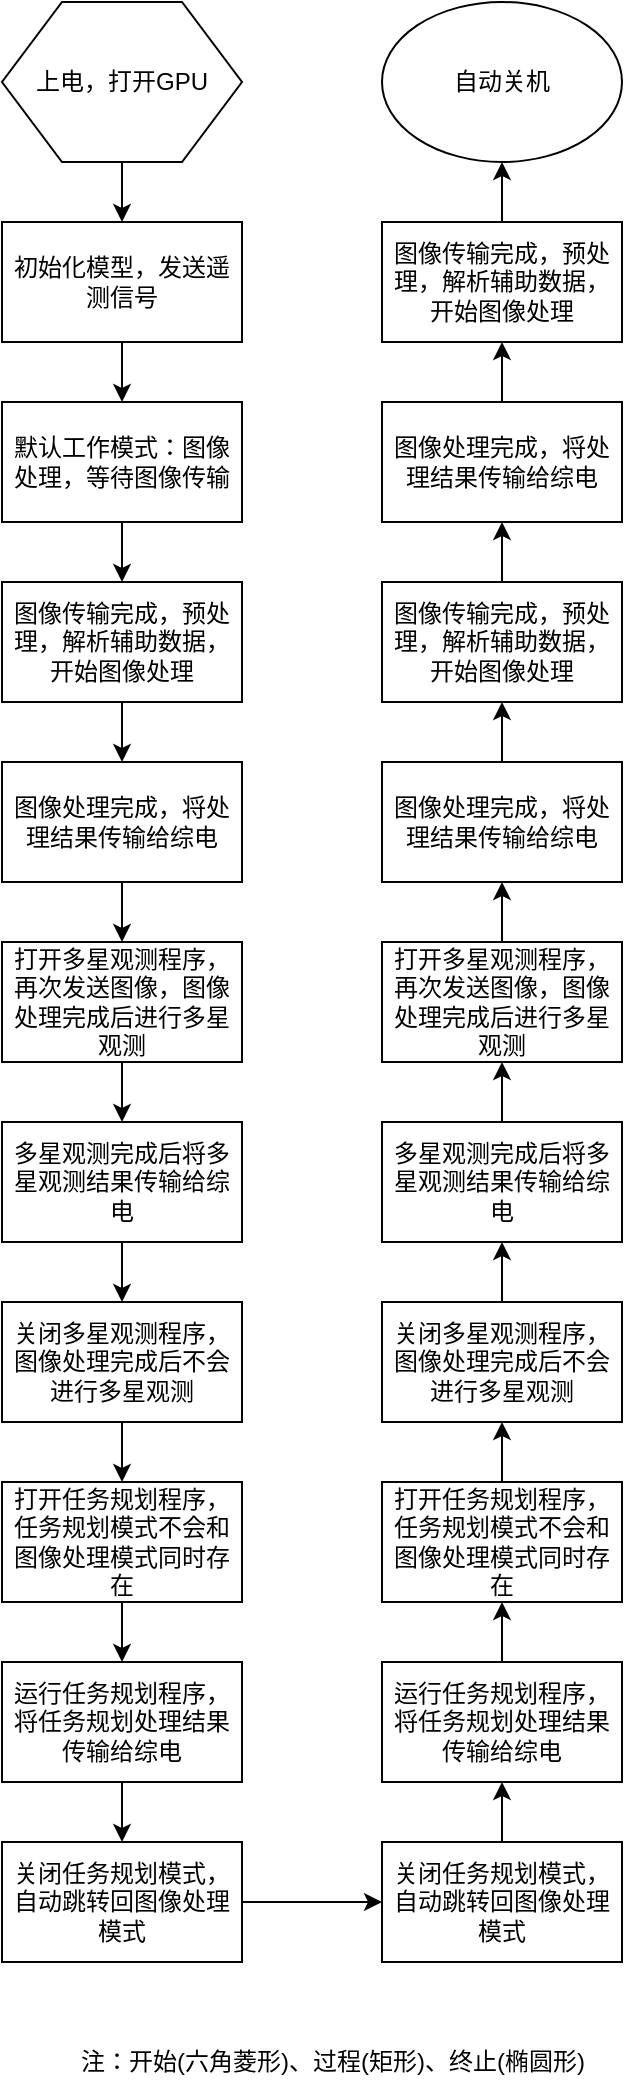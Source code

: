 <mxfile version="13.7.9" type="github">
  <diagram id="C5RBs43oDa-KdzZeNtuy" name="Page-1">
    <mxGraphModel dx="981" dy="509" grid="1" gridSize="10" guides="1" tooltips="1" connect="1" arrows="1" fold="1" page="1" pageScale="1" pageWidth="827" pageHeight="1169" math="0" shadow="0">
      <root>
        <mxCell id="WIyWlLk6GJQsqaUBKTNV-0" />
        <mxCell id="WIyWlLk6GJQsqaUBKTNV-1" parent="WIyWlLk6GJQsqaUBKTNV-0" />
        <mxCell id="X43wygpL5dwBFsIKlkYf-60" value="注：开始(六角菱形)、过程(矩形)、终止(椭圆形)" style="text;html=1;align=center;verticalAlign=middle;resizable=0;points=[];autosize=1;" parent="WIyWlLk6GJQsqaUBKTNV-1" vertex="1">
          <mxGeometry x="350" y="1020" width="270" height="20" as="geometry" />
        </mxCell>
        <mxCell id="8oBinveNJYtPGVikXjge-47" value="" style="edgeStyle=orthogonalEdgeStyle;rounded=0;orthogonalLoop=1;jettySize=auto;html=1;" edge="1" parent="WIyWlLk6GJQsqaUBKTNV-1" source="X43wygpL5dwBFsIKlkYf-63" target="X43wygpL5dwBFsIKlkYf-66">
          <mxGeometry relative="1" as="geometry" />
        </mxCell>
        <mxCell id="X43wygpL5dwBFsIKlkYf-63" value="上电，打开GPU" style="shape=hexagon;perimeter=hexagonPerimeter2;whiteSpace=wrap;html=1;shadow=0;strokeWidth=1;" parent="WIyWlLk6GJQsqaUBKTNV-1" vertex="1">
          <mxGeometry x="320" width="120" height="80" as="geometry" />
        </mxCell>
        <mxCell id="8oBinveNJYtPGVikXjge-53" value="" style="edgeStyle=orthogonalEdgeStyle;rounded=0;orthogonalLoop=1;jettySize=auto;html=1;" edge="1" parent="WIyWlLk6GJQsqaUBKTNV-1" source="X43wygpL5dwBFsIKlkYf-66" target="8oBinveNJYtPGVikXjge-1">
          <mxGeometry relative="1" as="geometry" />
        </mxCell>
        <mxCell id="X43wygpL5dwBFsIKlkYf-66" value="初始化模型，发送遥测信号" style="rounded=0;whiteSpace=wrap;html=1;shadow=0;strokeWidth=1;" parent="WIyWlLk6GJQsqaUBKTNV-1" vertex="1">
          <mxGeometry x="320" y="110" width="120" height="60" as="geometry" />
        </mxCell>
        <mxCell id="8oBinveNJYtPGVikXjge-55" value="" style="edgeStyle=orthogonalEdgeStyle;rounded=0;orthogonalLoop=1;jettySize=auto;html=1;" edge="1" parent="WIyWlLk6GJQsqaUBKTNV-1" source="X43wygpL5dwBFsIKlkYf-80" target="X43wygpL5dwBFsIKlkYf-103">
          <mxGeometry relative="1" as="geometry" />
        </mxCell>
        <mxCell id="X43wygpL5dwBFsIKlkYf-80" value="图像传输完成，预处理，解析辅助数据，开始图像处理" style="rounded=0;whiteSpace=wrap;html=1;shadow=0;strokeWidth=1;" parent="WIyWlLk6GJQsqaUBKTNV-1" vertex="1">
          <mxGeometry x="320" y="290" width="120" height="60" as="geometry" />
        </mxCell>
        <mxCell id="8oBinveNJYtPGVikXjge-58" value="" style="edgeStyle=orthogonalEdgeStyle;rounded=0;orthogonalLoop=1;jettySize=auto;html=1;" edge="1" parent="WIyWlLk6GJQsqaUBKTNV-1" source="X43wygpL5dwBFsIKlkYf-90" target="X43wygpL5dwBFsIKlkYf-115">
          <mxGeometry relative="1" as="geometry" />
        </mxCell>
        <mxCell id="X43wygpL5dwBFsIKlkYf-90" value="打开多星观测程序，再次发送图像，图像处理完成后进行多星观测" style="rounded=0;whiteSpace=wrap;html=1;shadow=0;strokeWidth=1;" parent="WIyWlLk6GJQsqaUBKTNV-1" vertex="1">
          <mxGeometry x="320" y="470" width="120" height="60" as="geometry" />
        </mxCell>
        <mxCell id="8oBinveNJYtPGVikXjge-56" value="" style="edgeStyle=orthogonalEdgeStyle;rounded=0;orthogonalLoop=1;jettySize=auto;html=1;" edge="1" parent="WIyWlLk6GJQsqaUBKTNV-1" source="X43wygpL5dwBFsIKlkYf-103" target="X43wygpL5dwBFsIKlkYf-90">
          <mxGeometry relative="1" as="geometry" />
        </mxCell>
        <mxCell id="X43wygpL5dwBFsIKlkYf-103" value="图像处理完成，将处理结果传输给综电" style="rounded=0;whiteSpace=wrap;html=1;shadow=0;strokeWidth=1;" parent="WIyWlLk6GJQsqaUBKTNV-1" vertex="1">
          <mxGeometry x="320" y="380" width="120" height="60" as="geometry" />
        </mxCell>
        <mxCell id="8oBinveNJYtPGVikXjge-59" value="" style="edgeStyle=orthogonalEdgeStyle;rounded=0;orthogonalLoop=1;jettySize=auto;html=1;" edge="1" parent="WIyWlLk6GJQsqaUBKTNV-1" source="X43wygpL5dwBFsIKlkYf-115" target="X43wygpL5dwBFsIKlkYf-116">
          <mxGeometry relative="1" as="geometry" />
        </mxCell>
        <mxCell id="X43wygpL5dwBFsIKlkYf-115" value="多星观测完成后将多星观测结果传输给综电" style="rounded=0;whiteSpace=wrap;html=1;shadow=0;strokeWidth=1;" parent="WIyWlLk6GJQsqaUBKTNV-1" vertex="1">
          <mxGeometry x="320" y="560" width="120" height="60" as="geometry" />
        </mxCell>
        <mxCell id="8oBinveNJYtPGVikXjge-60" value="" style="edgeStyle=orthogonalEdgeStyle;rounded=0;orthogonalLoop=1;jettySize=auto;html=1;" edge="1" parent="WIyWlLk6GJQsqaUBKTNV-1" source="X43wygpL5dwBFsIKlkYf-116" target="X43wygpL5dwBFsIKlkYf-135">
          <mxGeometry relative="1" as="geometry" />
        </mxCell>
        <mxCell id="X43wygpL5dwBFsIKlkYf-116" value="关闭多星观测程序，图像处理完成后不会进行多星观测" style="rounded=0;whiteSpace=wrap;html=1;shadow=0;strokeWidth=1;" parent="WIyWlLk6GJQsqaUBKTNV-1" vertex="1">
          <mxGeometry x="320" y="650" width="120" height="60" as="geometry" />
        </mxCell>
        <mxCell id="X43wygpL5dwBFsIKlkYf-133" value="自动关机" style="ellipse;whiteSpace=wrap;html=1;shadow=0;strokeWidth=1;" parent="WIyWlLk6GJQsqaUBKTNV-1" vertex="1">
          <mxGeometry x="510" width="120" height="80" as="geometry" />
        </mxCell>
        <mxCell id="8oBinveNJYtPGVikXjge-61" value="" style="edgeStyle=orthogonalEdgeStyle;rounded=0;orthogonalLoop=1;jettySize=auto;html=1;" edge="1" parent="WIyWlLk6GJQsqaUBKTNV-1" source="X43wygpL5dwBFsIKlkYf-135" target="8oBinveNJYtPGVikXjge-7">
          <mxGeometry relative="1" as="geometry" />
        </mxCell>
        <mxCell id="X43wygpL5dwBFsIKlkYf-135" value="打开任务规划程序，任务规划模式不会和图像处理模式同时存在" style="rounded=0;whiteSpace=wrap;html=1;shadow=0;strokeWidth=1;" parent="WIyWlLk6GJQsqaUBKTNV-1" vertex="1">
          <mxGeometry x="320" y="740" width="120" height="60" as="geometry" />
        </mxCell>
        <mxCell id="8oBinveNJYtPGVikXjge-54" value="" style="edgeStyle=orthogonalEdgeStyle;rounded=0;orthogonalLoop=1;jettySize=auto;html=1;" edge="1" parent="WIyWlLk6GJQsqaUBKTNV-1" source="8oBinveNJYtPGVikXjge-1" target="X43wygpL5dwBFsIKlkYf-80">
          <mxGeometry relative="1" as="geometry" />
        </mxCell>
        <mxCell id="8oBinveNJYtPGVikXjge-1" value="默认工作模式：图像处理，等待图像传输" style="rounded=0;whiteSpace=wrap;html=1;shadow=0;strokeWidth=1;" vertex="1" parent="WIyWlLk6GJQsqaUBKTNV-1">
          <mxGeometry x="320" y="200" width="120" height="60" as="geometry" />
        </mxCell>
        <mxCell id="8oBinveNJYtPGVikXjge-63" value="" style="edgeStyle=orthogonalEdgeStyle;rounded=0;orthogonalLoop=1;jettySize=auto;html=1;" edge="1" parent="WIyWlLk6GJQsqaUBKTNV-1" source="8oBinveNJYtPGVikXjge-7" target="8oBinveNJYtPGVikXjge-9">
          <mxGeometry relative="1" as="geometry" />
        </mxCell>
        <mxCell id="8oBinveNJYtPGVikXjge-7" value="运行任务规划程序，将任务规划处理结果传输给综电" style="rounded=0;whiteSpace=wrap;html=1;shadow=0;strokeWidth=1;" vertex="1" parent="WIyWlLk6GJQsqaUBKTNV-1">
          <mxGeometry x="320" y="830" width="120" height="60" as="geometry" />
        </mxCell>
        <mxCell id="8oBinveNJYtPGVikXjge-35" value="" style="edgeStyle=orthogonalEdgeStyle;rounded=0;orthogonalLoop=1;jettySize=auto;html=1;" edge="1" parent="WIyWlLk6GJQsqaUBKTNV-1" source="8oBinveNJYtPGVikXjge-9" target="8oBinveNJYtPGVikXjge-25">
          <mxGeometry relative="1" as="geometry" />
        </mxCell>
        <mxCell id="8oBinveNJYtPGVikXjge-9" value="关闭任务规划模式，自动跳转回图像处理模式" style="rounded=0;whiteSpace=wrap;html=1;shadow=0;strokeWidth=1;" vertex="1" parent="WIyWlLk6GJQsqaUBKTNV-1">
          <mxGeometry x="320" y="920" width="120" height="60" as="geometry" />
        </mxCell>
        <mxCell id="8oBinveNJYtPGVikXjge-44" value="" style="edgeStyle=orthogonalEdgeStyle;rounded=0;orthogonalLoop=1;jettySize=auto;html=1;" edge="1" parent="WIyWlLk6GJQsqaUBKTNV-1" source="8oBinveNJYtPGVikXjge-12" target="8oBinveNJYtPGVikXjge-28">
          <mxGeometry relative="1" as="geometry" />
        </mxCell>
        <mxCell id="8oBinveNJYtPGVikXjge-12" value="图像传输完成，预处理，解析辅助数据，开始图像处理" style="rounded=0;whiteSpace=wrap;html=1;shadow=0;strokeWidth=1;" vertex="1" parent="WIyWlLk6GJQsqaUBKTNV-1">
          <mxGeometry x="510" y="290" width="120" height="60" as="geometry" />
        </mxCell>
        <mxCell id="8oBinveNJYtPGVikXjge-42" value="" style="edgeStyle=orthogonalEdgeStyle;rounded=0;orthogonalLoop=1;jettySize=auto;html=1;" edge="1" parent="WIyWlLk6GJQsqaUBKTNV-1" source="8oBinveNJYtPGVikXjge-15" target="8oBinveNJYtPGVikXjge-16">
          <mxGeometry relative="1" as="geometry" />
        </mxCell>
        <mxCell id="8oBinveNJYtPGVikXjge-15" value="打开多星观测程序，再次发送图像，图像处理完成后进行多星观测" style="rounded=0;whiteSpace=wrap;html=1;shadow=0;strokeWidth=1;" vertex="1" parent="WIyWlLk6GJQsqaUBKTNV-1">
          <mxGeometry x="510" y="470" width="120" height="60" as="geometry" />
        </mxCell>
        <mxCell id="8oBinveNJYtPGVikXjge-43" value="" style="edgeStyle=orthogonalEdgeStyle;rounded=0;orthogonalLoop=1;jettySize=auto;html=1;" edge="1" parent="WIyWlLk6GJQsqaUBKTNV-1" source="8oBinveNJYtPGVikXjge-16" target="8oBinveNJYtPGVikXjge-12">
          <mxGeometry relative="1" as="geometry" />
        </mxCell>
        <mxCell id="8oBinveNJYtPGVikXjge-16" value="图像处理完成，将处理结果传输给综电" style="rounded=0;whiteSpace=wrap;html=1;shadow=0;strokeWidth=1;" vertex="1" parent="WIyWlLk6GJQsqaUBKTNV-1">
          <mxGeometry x="510" y="380" width="120" height="60" as="geometry" />
        </mxCell>
        <mxCell id="8oBinveNJYtPGVikXjge-40" value="" style="edgeStyle=orthogonalEdgeStyle;rounded=0;orthogonalLoop=1;jettySize=auto;html=1;" edge="1" parent="WIyWlLk6GJQsqaUBKTNV-1" source="8oBinveNJYtPGVikXjge-18" target="8oBinveNJYtPGVikXjge-15">
          <mxGeometry relative="1" as="geometry" />
        </mxCell>
        <mxCell id="8oBinveNJYtPGVikXjge-18" value="多星观测完成后将多星观测结果传输给综电" style="rounded=0;whiteSpace=wrap;html=1;shadow=0;strokeWidth=1;" vertex="1" parent="WIyWlLk6GJQsqaUBKTNV-1">
          <mxGeometry x="510" y="560" width="120" height="60" as="geometry" />
        </mxCell>
        <mxCell id="8oBinveNJYtPGVikXjge-39" value="" style="edgeStyle=orthogonalEdgeStyle;rounded=0;orthogonalLoop=1;jettySize=auto;html=1;" edge="1" parent="WIyWlLk6GJQsqaUBKTNV-1" source="8oBinveNJYtPGVikXjge-20" target="8oBinveNJYtPGVikXjge-18">
          <mxGeometry relative="1" as="geometry" />
        </mxCell>
        <mxCell id="8oBinveNJYtPGVikXjge-20" value="关闭多星观测程序，图像处理完成后不会进行多星观测" style="rounded=0;whiteSpace=wrap;html=1;shadow=0;strokeWidth=1;" vertex="1" parent="WIyWlLk6GJQsqaUBKTNV-1">
          <mxGeometry x="510" y="650" width="120" height="60" as="geometry" />
        </mxCell>
        <mxCell id="8oBinveNJYtPGVikXjge-38" value="" style="edgeStyle=orthogonalEdgeStyle;rounded=0;orthogonalLoop=1;jettySize=auto;html=1;" edge="1" parent="WIyWlLk6GJQsqaUBKTNV-1" source="8oBinveNJYtPGVikXjge-21" target="8oBinveNJYtPGVikXjge-20">
          <mxGeometry relative="1" as="geometry" />
        </mxCell>
        <mxCell id="8oBinveNJYtPGVikXjge-21" value="打开任务规划程序，任务规划模式不会和图像处理模式同时存在" style="rounded=0;whiteSpace=wrap;html=1;shadow=0;strokeWidth=1;" vertex="1" parent="WIyWlLk6GJQsqaUBKTNV-1">
          <mxGeometry x="510" y="740" width="120" height="60" as="geometry" />
        </mxCell>
        <mxCell id="8oBinveNJYtPGVikXjge-37" value="" style="edgeStyle=orthogonalEdgeStyle;rounded=0;orthogonalLoop=1;jettySize=auto;html=1;" edge="1" parent="WIyWlLk6GJQsqaUBKTNV-1" source="8oBinveNJYtPGVikXjge-23" target="8oBinveNJYtPGVikXjge-21">
          <mxGeometry relative="1" as="geometry" />
        </mxCell>
        <mxCell id="8oBinveNJYtPGVikXjge-23" value="运行任务规划程序，将任务规划处理结果传输给综电" style="rounded=0;whiteSpace=wrap;html=1;shadow=0;strokeWidth=1;" vertex="1" parent="WIyWlLk6GJQsqaUBKTNV-1">
          <mxGeometry x="510" y="830" width="120" height="60" as="geometry" />
        </mxCell>
        <mxCell id="8oBinveNJYtPGVikXjge-36" value="" style="edgeStyle=orthogonalEdgeStyle;rounded=0;orthogonalLoop=1;jettySize=auto;html=1;" edge="1" parent="WIyWlLk6GJQsqaUBKTNV-1" source="8oBinveNJYtPGVikXjge-25" target="8oBinveNJYtPGVikXjge-23">
          <mxGeometry relative="1" as="geometry" />
        </mxCell>
        <mxCell id="8oBinveNJYtPGVikXjge-25" value="关闭任务规划模式，自动跳转回图像处理模式" style="rounded=0;whiteSpace=wrap;html=1;shadow=0;strokeWidth=1;" vertex="1" parent="WIyWlLk6GJQsqaUBKTNV-1">
          <mxGeometry x="510" y="920" width="120" height="60" as="geometry" />
        </mxCell>
        <mxCell id="8oBinveNJYtPGVikXjge-46" value="" style="edgeStyle=orthogonalEdgeStyle;rounded=0;orthogonalLoop=1;jettySize=auto;html=1;" edge="1" parent="WIyWlLk6GJQsqaUBKTNV-1" source="8oBinveNJYtPGVikXjge-27" target="X43wygpL5dwBFsIKlkYf-133">
          <mxGeometry relative="1" as="geometry" />
        </mxCell>
        <mxCell id="8oBinveNJYtPGVikXjge-27" value="图像传输完成，预处理，解析辅助数据，开始图像处理" style="rounded=0;whiteSpace=wrap;html=1;shadow=0;strokeWidth=1;" vertex="1" parent="WIyWlLk6GJQsqaUBKTNV-1">
          <mxGeometry x="510" y="110" width="120" height="60" as="geometry" />
        </mxCell>
        <mxCell id="8oBinveNJYtPGVikXjge-45" value="" style="edgeStyle=orthogonalEdgeStyle;rounded=0;orthogonalLoop=1;jettySize=auto;html=1;" edge="1" parent="WIyWlLk6GJQsqaUBKTNV-1" source="8oBinveNJYtPGVikXjge-28" target="8oBinveNJYtPGVikXjge-27">
          <mxGeometry relative="1" as="geometry" />
        </mxCell>
        <mxCell id="8oBinveNJYtPGVikXjge-28" value="图像处理完成，将处理结果传输给综电" style="rounded=0;whiteSpace=wrap;html=1;shadow=0;strokeWidth=1;" vertex="1" parent="WIyWlLk6GJQsqaUBKTNV-1">
          <mxGeometry x="510" y="200" width="120" height="60" as="geometry" />
        </mxCell>
      </root>
    </mxGraphModel>
  </diagram>
</mxfile>
